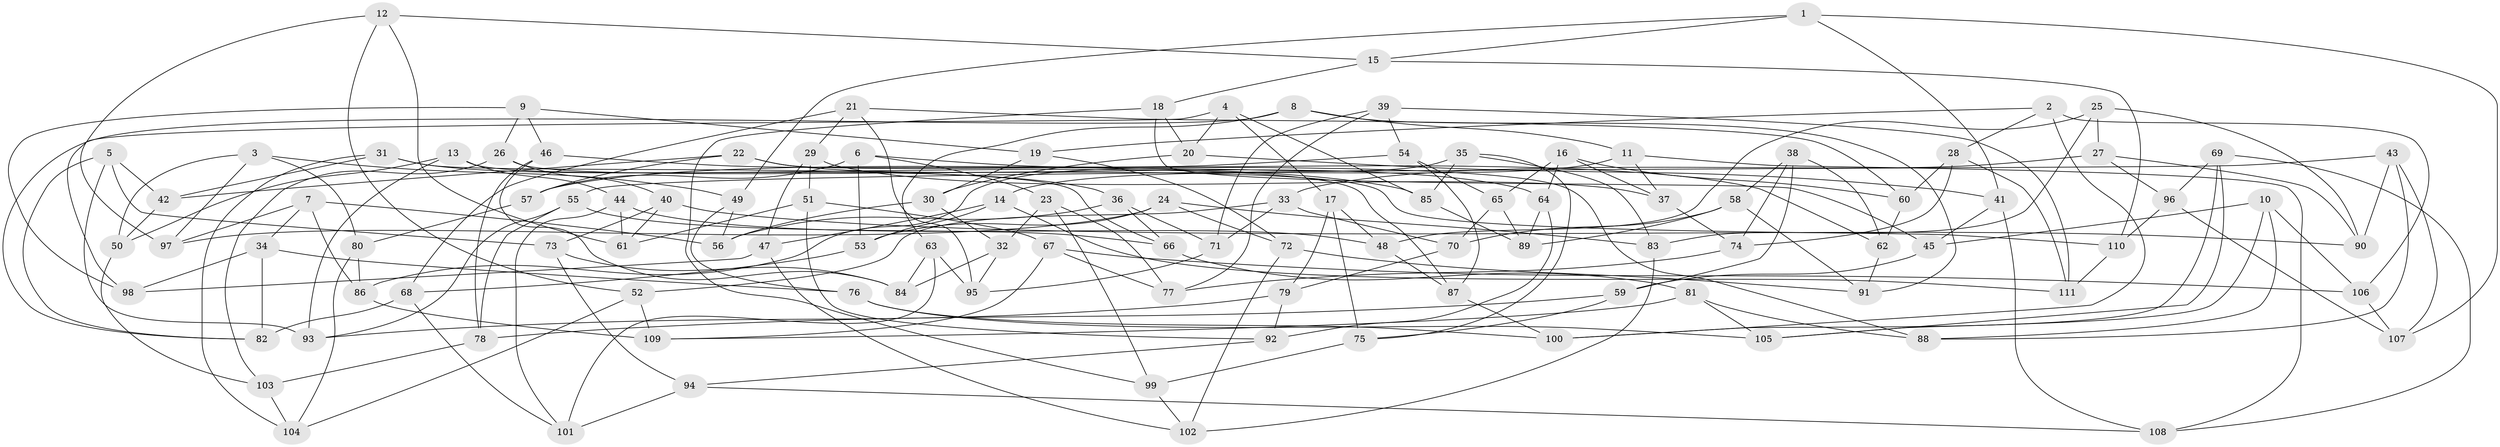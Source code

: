 // Generated by graph-tools (version 1.1) at 2025/16/03/09/25 04:16:20]
// undirected, 111 vertices, 222 edges
graph export_dot {
graph [start="1"]
  node [color=gray90,style=filled];
  1;
  2;
  3;
  4;
  5;
  6;
  7;
  8;
  9;
  10;
  11;
  12;
  13;
  14;
  15;
  16;
  17;
  18;
  19;
  20;
  21;
  22;
  23;
  24;
  25;
  26;
  27;
  28;
  29;
  30;
  31;
  32;
  33;
  34;
  35;
  36;
  37;
  38;
  39;
  40;
  41;
  42;
  43;
  44;
  45;
  46;
  47;
  48;
  49;
  50;
  51;
  52;
  53;
  54;
  55;
  56;
  57;
  58;
  59;
  60;
  61;
  62;
  63;
  64;
  65;
  66;
  67;
  68;
  69;
  70;
  71;
  72;
  73;
  74;
  75;
  76;
  77;
  78;
  79;
  80;
  81;
  82;
  83;
  84;
  85;
  86;
  87;
  88;
  89;
  90;
  91;
  92;
  93;
  94;
  95;
  96;
  97;
  98;
  99;
  100;
  101;
  102;
  103;
  104;
  105;
  106;
  107;
  108;
  109;
  110;
  111;
  1 -- 15;
  1 -- 107;
  1 -- 41;
  1 -- 49;
  2 -- 100;
  2 -- 106;
  2 -- 28;
  2 -- 19;
  3 -- 50;
  3 -- 49;
  3 -- 97;
  3 -- 80;
  4 -- 85;
  4 -- 17;
  4 -- 20;
  4 -- 98;
  5 -- 82;
  5 -- 73;
  5 -- 42;
  5 -- 93;
  6 -- 53;
  6 -- 23;
  6 -- 57;
  6 -- 62;
  7 -- 97;
  7 -- 56;
  7 -- 34;
  7 -- 86;
  8 -- 63;
  8 -- 11;
  8 -- 82;
  8 -- 91;
  9 -- 19;
  9 -- 46;
  9 -- 98;
  9 -- 26;
  10 -- 88;
  10 -- 106;
  10 -- 45;
  10 -- 105;
  11 -- 37;
  11 -- 14;
  11 -- 108;
  12 -- 52;
  12 -- 97;
  12 -- 15;
  12 -- 61;
  13 -- 44;
  13 -- 93;
  13 -- 50;
  13 -- 87;
  14 -- 53;
  14 -- 47;
  14 -- 111;
  15 -- 18;
  15 -- 110;
  16 -- 60;
  16 -- 37;
  16 -- 65;
  16 -- 64;
  17 -- 75;
  17 -- 79;
  17 -- 48;
  18 -- 45;
  18 -- 99;
  18 -- 20;
  19 -- 30;
  19 -- 72;
  20 -- 30;
  20 -- 41;
  21 -- 29;
  21 -- 60;
  21 -- 68;
  21 -- 95;
  22 -- 64;
  22 -- 88;
  22 -- 57;
  22 -- 42;
  23 -- 99;
  23 -- 77;
  23 -- 32;
  24 -- 83;
  24 -- 72;
  24 -- 97;
  24 -- 53;
  25 -- 48;
  25 -- 90;
  25 -- 83;
  25 -- 27;
  26 -- 40;
  26 -- 110;
  26 -- 103;
  27 -- 96;
  27 -- 90;
  27 -- 33;
  28 -- 111;
  28 -- 60;
  28 -- 74;
  29 -- 37;
  29 -- 47;
  29 -- 51;
  30 -- 32;
  30 -- 56;
  31 -- 104;
  31 -- 42;
  31 -- 66;
  31 -- 36;
  32 -- 84;
  32 -- 95;
  33 -- 70;
  33 -- 52;
  33 -- 71;
  34 -- 76;
  34 -- 98;
  34 -- 82;
  35 -- 86;
  35 -- 75;
  35 -- 83;
  35 -- 85;
  36 -- 66;
  36 -- 71;
  36 -- 56;
  37 -- 74;
  38 -- 74;
  38 -- 62;
  38 -- 58;
  38 -- 59;
  39 -- 54;
  39 -- 77;
  39 -- 71;
  39 -- 111;
  40 -- 73;
  40 -- 90;
  40 -- 61;
  41 -- 108;
  41 -- 45;
  42 -- 50;
  43 -- 55;
  43 -- 88;
  43 -- 90;
  43 -- 107;
  44 -- 61;
  44 -- 101;
  44 -- 48;
  45 -- 59;
  46 -- 84;
  46 -- 85;
  46 -- 78;
  47 -- 98;
  47 -- 102;
  48 -- 87;
  49 -- 56;
  49 -- 76;
  50 -- 103;
  51 -- 92;
  51 -- 67;
  51 -- 61;
  52 -- 104;
  52 -- 109;
  53 -- 68;
  54 -- 65;
  54 -- 87;
  54 -- 57;
  55 -- 93;
  55 -- 66;
  55 -- 78;
  57 -- 80;
  58 -- 91;
  58 -- 89;
  58 -- 70;
  59 -- 75;
  59 -- 78;
  60 -- 62;
  62 -- 91;
  63 -- 84;
  63 -- 101;
  63 -- 95;
  64 -- 89;
  64 -- 92;
  65 -- 89;
  65 -- 70;
  66 -- 81;
  67 -- 109;
  67 -- 77;
  67 -- 106;
  68 -- 82;
  68 -- 101;
  69 -- 96;
  69 -- 105;
  69 -- 100;
  69 -- 108;
  70 -- 79;
  71 -- 95;
  72 -- 91;
  72 -- 102;
  73 -- 84;
  73 -- 94;
  74 -- 77;
  75 -- 99;
  76 -- 100;
  76 -- 105;
  78 -- 103;
  79 -- 93;
  79 -- 92;
  80 -- 104;
  80 -- 86;
  81 -- 105;
  81 -- 109;
  81 -- 88;
  83 -- 102;
  85 -- 89;
  86 -- 109;
  87 -- 100;
  92 -- 94;
  94 -- 108;
  94 -- 101;
  96 -- 110;
  96 -- 107;
  99 -- 102;
  103 -- 104;
  106 -- 107;
  110 -- 111;
}
